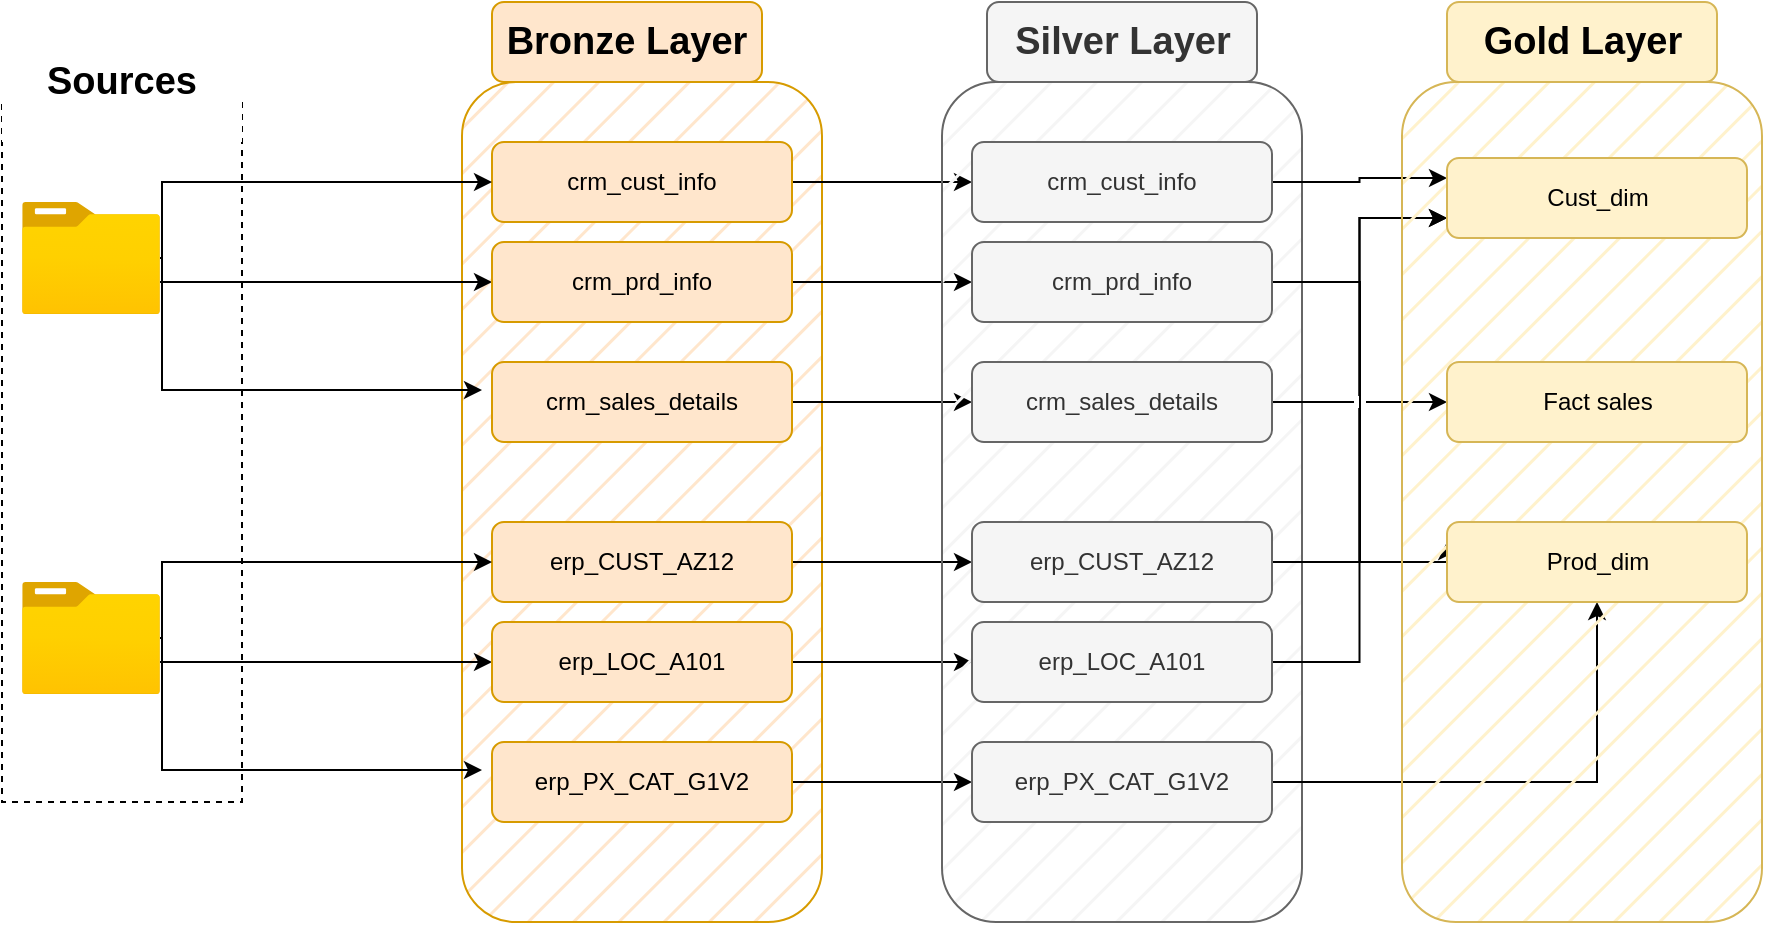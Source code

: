 <mxfile version="26.1.0" pages="2">
  <diagram name="Page-1" id="rYCEPGML31gr_Ym3tTMo">
    <mxGraphModel dx="880" dy="523" grid="1" gridSize="10" guides="1" tooltips="1" connect="1" arrows="1" fold="1" page="1" pageScale="1" pageWidth="1200" pageHeight="1920" math="0" shadow="0">
      <root>
        <mxCell id="0" />
        <mxCell id="1" parent="0" />
        <mxCell id="qSoTBaS2VomBnPGAEdwm-1" value="" style="rounded=0;whiteSpace=wrap;html=1;fillColor=none;dashed=1;" parent="1" vertex="1">
          <mxGeometry x="20" y="90" width="120" height="350" as="geometry" />
        </mxCell>
        <mxCell id="qSoTBaS2VomBnPGAEdwm-2" value="&lt;b&gt;&lt;font style=&quot;font-size: 19px;&quot;&gt;Sources&lt;/font&gt;&lt;/b&gt;" style="rounded=0;whiteSpace=wrap;html=1;fillColor=default;strokeColor=none;" parent="1" vertex="1">
          <mxGeometry x="20" y="50" width="120" height="60" as="geometry" />
        </mxCell>
        <mxCell id="qSoTBaS2VomBnPGAEdwm-3" value="" style="rounded=1;whiteSpace=wrap;html=1;fillColor=#ffe6cc;strokeColor=#d79b00;fillStyle=hatch;" parent="1" vertex="1">
          <mxGeometry x="250" y="80" width="180" height="420" as="geometry" />
        </mxCell>
        <mxCell id="qSoTBaS2VomBnPGAEdwm-18" style="edgeStyle=orthogonalEdgeStyle;rounded=0;orthogonalLoop=1;jettySize=auto;html=1;" parent="1" source="qSoTBaS2VomBnPGAEdwm-4" target="qSoTBaS2VomBnPGAEdwm-15" edge="1">
          <mxGeometry relative="1" as="geometry">
            <Array as="points">
              <mxPoint x="180" y="180" />
              <mxPoint x="180" y="180" />
            </Array>
          </mxGeometry>
        </mxCell>
        <mxCell id="qSoTBaS2VomBnPGAEdwm-4" value="" style="image;aspect=fixed;html=1;points=[];align=center;fontSize=12;image=img/lib/azure2/general/Folder_Blank.svg;" parent="1" vertex="1">
          <mxGeometry x="30" y="140" width="69" height="56.0" as="geometry" />
        </mxCell>
        <mxCell id="qSoTBaS2VomBnPGAEdwm-6" value="" style="shape=image;html=1;verticalAlign=top;verticalLabelPosition=bottom;labelBackgroundColor=#ffffff;imageAspect=0;aspect=fixed;image=https://cdn2.iconfinder.com/data/icons/simple-files/128/CSV.png" parent="1" vertex="1">
          <mxGeometry x="61" y="158" width="38" height="38" as="geometry" />
        </mxCell>
        <mxCell id="qSoTBaS2VomBnPGAEdwm-8" value="&lt;b&gt;&lt;font style=&quot;font-size: 19px;&quot;&gt;Bronze Layer&lt;/font&gt;&lt;/b&gt;" style="rounded=1;whiteSpace=wrap;html=1;fillColor=#ffe6cc;strokeColor=#d79b00;fillStyle=auto;" parent="1" vertex="1">
          <mxGeometry x="265" y="40" width="135" height="40" as="geometry" />
        </mxCell>
        <mxCell id="jJ0MeiKsi690ctzB3Vbq-9" style="edgeStyle=orthogonalEdgeStyle;rounded=0;orthogonalLoop=1;jettySize=auto;html=1;exitX=1;exitY=0.5;exitDx=0;exitDy=0;entryX=0;entryY=0.5;entryDx=0;entryDy=0;" parent="1" source="qSoTBaS2VomBnPGAEdwm-9" target="jJ0MeiKsi690ctzB3Vbq-3" edge="1">
          <mxGeometry relative="1" as="geometry" />
        </mxCell>
        <mxCell id="qSoTBaS2VomBnPGAEdwm-9" value="crm_cust_info" style="rounded=1;whiteSpace=wrap;html=1;fillColor=#ffe6cc;strokeColor=#d79b00;fillStyle=auto;" parent="1" vertex="1">
          <mxGeometry x="265" y="110" width="150" height="40" as="geometry" />
        </mxCell>
        <mxCell id="jJ0MeiKsi690ctzB3Vbq-10" style="edgeStyle=orthogonalEdgeStyle;rounded=0;orthogonalLoop=1;jettySize=auto;html=1;entryX=0;entryY=0.5;entryDx=0;entryDy=0;" parent="1" source="qSoTBaS2VomBnPGAEdwm-15" target="jJ0MeiKsi690ctzB3Vbq-4" edge="1">
          <mxGeometry relative="1" as="geometry" />
        </mxCell>
        <mxCell id="qSoTBaS2VomBnPGAEdwm-15" value="crm_prd_info" style="rounded=1;whiteSpace=wrap;html=1;fillColor=#ffe6cc;strokeColor=#d79b00;fillStyle=auto;" parent="1" vertex="1">
          <mxGeometry x="265" y="160" width="150" height="40" as="geometry" />
        </mxCell>
        <mxCell id="jJ0MeiKsi690ctzB3Vbq-11" style="edgeStyle=orthogonalEdgeStyle;rounded=0;orthogonalLoop=1;jettySize=auto;html=1;exitX=1;exitY=0.5;exitDx=0;exitDy=0;" parent="1" source="qSoTBaS2VomBnPGAEdwm-16" target="jJ0MeiKsi690ctzB3Vbq-5" edge="1">
          <mxGeometry relative="1" as="geometry" />
        </mxCell>
        <mxCell id="qSoTBaS2VomBnPGAEdwm-16" value="crm_sales_details" style="rounded=1;whiteSpace=wrap;html=1;fillColor=#ffe6cc;strokeColor=#d79b00;fillStyle=auto;" parent="1" vertex="1">
          <mxGeometry x="265" y="220" width="150" height="40" as="geometry" />
        </mxCell>
        <mxCell id="qSoTBaS2VomBnPGAEdwm-26" style="edgeStyle=orthogonalEdgeStyle;rounded=0;orthogonalLoop=1;jettySize=auto;html=1;entryX=0;entryY=0.5;entryDx=0;entryDy=0;" parent="1" source="qSoTBaS2VomBnPGAEdwm-4" target="qSoTBaS2VomBnPGAEdwm-9" edge="1">
          <mxGeometry relative="1" as="geometry">
            <mxPoint x="65" y="140" as="sourcePoint" />
            <mxPoint x="250" y="130" as="targetPoint" />
            <Array as="points">
              <mxPoint x="100" y="168" />
              <mxPoint x="100" y="130" />
            </Array>
          </mxGeometry>
        </mxCell>
        <mxCell id="qSoTBaS2VomBnPGAEdwm-35" style="edgeStyle=orthogonalEdgeStyle;rounded=0;orthogonalLoop=1;jettySize=auto;html=1;" parent="1" source="qSoTBaS2VomBnPGAEdwm-4" edge="1">
          <mxGeometry relative="1" as="geometry">
            <mxPoint x="50" y="210" as="sourcePoint" />
            <mxPoint x="260" y="234" as="targetPoint" />
            <Array as="points">
              <mxPoint x="100" y="168" />
              <mxPoint x="100" y="234" />
            </Array>
          </mxGeometry>
        </mxCell>
        <mxCell id="qSoTBaS2VomBnPGAEdwm-37" style="edgeStyle=orthogonalEdgeStyle;rounded=0;orthogonalLoop=1;jettySize=auto;html=1;" parent="1" source="qSoTBaS2VomBnPGAEdwm-38" target="qSoTBaS2VomBnPGAEdwm-41" edge="1">
          <mxGeometry relative="1" as="geometry">
            <Array as="points">
              <mxPoint x="180" y="370" />
              <mxPoint x="180" y="370" />
            </Array>
          </mxGeometry>
        </mxCell>
        <mxCell id="qSoTBaS2VomBnPGAEdwm-38" value="" style="image;aspect=fixed;html=1;points=[];align=center;fontSize=12;image=img/lib/azure2/general/Folder_Blank.svg;" parent="1" vertex="1">
          <mxGeometry x="30" y="330" width="69" height="56.0" as="geometry" />
        </mxCell>
        <mxCell id="qSoTBaS2VomBnPGAEdwm-39" value="" style="shape=image;html=1;verticalAlign=top;verticalLabelPosition=bottom;labelBackgroundColor=#ffffff;imageAspect=0;aspect=fixed;image=https://cdn2.iconfinder.com/data/icons/simple-files/128/CSV.png" parent="1" vertex="1">
          <mxGeometry x="61" y="348" width="38" height="38" as="geometry" />
        </mxCell>
        <mxCell id="jJ0MeiKsi690ctzB3Vbq-12" style="edgeStyle=orthogonalEdgeStyle;rounded=0;orthogonalLoop=1;jettySize=auto;html=1;exitX=1;exitY=0.5;exitDx=0;exitDy=0;entryX=0;entryY=0.5;entryDx=0;entryDy=0;" parent="1" source="qSoTBaS2VomBnPGAEdwm-40" target="jJ0MeiKsi690ctzB3Vbq-6" edge="1">
          <mxGeometry relative="1" as="geometry" />
        </mxCell>
        <mxCell id="qSoTBaS2VomBnPGAEdwm-40" value="erp_CUST_AZ12" style="rounded=1;whiteSpace=wrap;html=1;fillColor=#ffe6cc;strokeColor=#d79b00;fillStyle=auto;" parent="1" vertex="1">
          <mxGeometry x="265" y="300" width="150" height="40" as="geometry" />
        </mxCell>
        <mxCell id="jJ0MeiKsi690ctzB3Vbq-13" style="edgeStyle=orthogonalEdgeStyle;rounded=0;orthogonalLoop=1;jettySize=auto;html=1;exitX=1;exitY=0.5;exitDx=0;exitDy=0;entryX=0;entryY=0.5;entryDx=0;entryDy=0;" parent="1" source="qSoTBaS2VomBnPGAEdwm-41" target="jJ0MeiKsi690ctzB3Vbq-7" edge="1">
          <mxGeometry relative="1" as="geometry" />
        </mxCell>
        <mxCell id="qSoTBaS2VomBnPGAEdwm-41" value="erp_LOC_A101" style="rounded=1;whiteSpace=wrap;html=1;fillColor=#ffe6cc;strokeColor=#d79b00;fillStyle=auto;" parent="1" vertex="1">
          <mxGeometry x="265" y="350" width="150" height="40" as="geometry" />
        </mxCell>
        <mxCell id="jJ0MeiKsi690ctzB3Vbq-14" style="edgeStyle=orthogonalEdgeStyle;rounded=0;orthogonalLoop=1;jettySize=auto;html=1;exitX=1;exitY=0.5;exitDx=0;exitDy=0;entryX=0;entryY=0.5;entryDx=0;entryDy=0;" parent="1" source="qSoTBaS2VomBnPGAEdwm-42" target="jJ0MeiKsi690ctzB3Vbq-8" edge="1">
          <mxGeometry relative="1" as="geometry" />
        </mxCell>
        <mxCell id="qSoTBaS2VomBnPGAEdwm-42" value="erp_PX_CAT_G1V2" style="rounded=1;whiteSpace=wrap;html=1;fillColor=#ffe6cc;strokeColor=#d79b00;fillStyle=auto;" parent="1" vertex="1">
          <mxGeometry x="265" y="410" width="150" height="40" as="geometry" />
        </mxCell>
        <mxCell id="qSoTBaS2VomBnPGAEdwm-43" style="edgeStyle=orthogonalEdgeStyle;rounded=0;orthogonalLoop=1;jettySize=auto;html=1;entryX=0;entryY=0.5;entryDx=0;entryDy=0;" parent="1" source="qSoTBaS2VomBnPGAEdwm-38" target="qSoTBaS2VomBnPGAEdwm-40" edge="1">
          <mxGeometry relative="1" as="geometry">
            <mxPoint x="65" y="330" as="sourcePoint" />
            <mxPoint x="250" y="320" as="targetPoint" />
            <Array as="points">
              <mxPoint x="100" y="358" />
              <mxPoint x="100" y="320" />
            </Array>
          </mxGeometry>
        </mxCell>
        <mxCell id="qSoTBaS2VomBnPGAEdwm-44" style="edgeStyle=orthogonalEdgeStyle;rounded=0;orthogonalLoop=1;jettySize=auto;html=1;" parent="1" source="qSoTBaS2VomBnPGAEdwm-38" edge="1">
          <mxGeometry relative="1" as="geometry">
            <mxPoint x="50" y="400" as="sourcePoint" />
            <mxPoint x="260" y="424" as="targetPoint" />
            <Array as="points">
              <mxPoint x="100" y="358" />
              <mxPoint x="100" y="424" />
            </Array>
          </mxGeometry>
        </mxCell>
        <mxCell id="jJ0MeiKsi690ctzB3Vbq-1" value="" style="rounded=1;whiteSpace=wrap;html=1;fillColor=#f5f5f5;strokeColor=#666666;fillStyle=hatch;fontColor=#333333;" parent="1" vertex="1">
          <mxGeometry x="490" y="80" width="180" height="420" as="geometry" />
        </mxCell>
        <mxCell id="jJ0MeiKsi690ctzB3Vbq-2" value="&lt;b&gt;&lt;font style=&quot;font-size: 19px;&quot;&gt;Silver Layer&lt;/font&gt;&lt;/b&gt;" style="rounded=1;whiteSpace=wrap;html=1;fillColor=#f5f5f5;strokeColor=#666666;fillStyle=auto;fontColor=#333333;" parent="1" vertex="1">
          <mxGeometry x="512.5" y="40" width="135" height="40" as="geometry" />
        </mxCell>
        <mxCell id="gycypUgVfc1XUxTynpiT-13" style="edgeStyle=orthogonalEdgeStyle;rounded=0;orthogonalLoop=1;jettySize=auto;html=1;entryX=0;entryY=0.25;entryDx=0;entryDy=0;jumpStyle=gap;" parent="1" source="jJ0MeiKsi690ctzB3Vbq-3" target="gycypUgVfc1XUxTynpiT-4" edge="1">
          <mxGeometry relative="1" as="geometry" />
        </mxCell>
        <mxCell id="jJ0MeiKsi690ctzB3Vbq-3" value="crm_cust_info" style="rounded=1;whiteSpace=wrap;html=1;fillColor=#f5f5f5;strokeColor=#666666;fillStyle=auto;fontColor=#333333;" parent="1" vertex="1">
          <mxGeometry x="505" y="110" width="150" height="40" as="geometry" />
        </mxCell>
        <mxCell id="gycypUgVfc1XUxTynpiT-15" style="edgeStyle=orthogonalEdgeStyle;rounded=0;orthogonalLoop=1;jettySize=auto;html=1;entryX=0;entryY=0.25;entryDx=0;entryDy=0;jumpStyle=gap;" parent="1" source="jJ0MeiKsi690ctzB3Vbq-4" target="gycypUgVfc1XUxTynpiT-5" edge="1">
          <mxGeometry relative="1" as="geometry">
            <Array as="points">
              <mxPoint x="699" y="180" />
              <mxPoint x="699" y="320" />
              <mxPoint x="743" y="320" />
            </Array>
          </mxGeometry>
        </mxCell>
        <mxCell id="jJ0MeiKsi690ctzB3Vbq-4" value="crm_prd_info" style="rounded=1;whiteSpace=wrap;html=1;fillColor=#f5f5f5;strokeColor=#666666;fillStyle=auto;fontColor=#333333;" parent="1" vertex="1">
          <mxGeometry x="505" y="160" width="150" height="40" as="geometry" />
        </mxCell>
        <mxCell id="gycypUgVfc1XUxTynpiT-14" style="edgeStyle=orthogonalEdgeStyle;rounded=0;orthogonalLoop=1;jettySize=auto;html=1;entryX=0;entryY=0.5;entryDx=0;entryDy=0;jumpStyle=gap;" parent="1" source="jJ0MeiKsi690ctzB3Vbq-5" target="gycypUgVfc1XUxTynpiT-3" edge="1">
          <mxGeometry relative="1" as="geometry" />
        </mxCell>
        <mxCell id="jJ0MeiKsi690ctzB3Vbq-5" value="crm_sales_details" style="rounded=1;whiteSpace=wrap;html=1;fillColor=#f5f5f5;strokeColor=#666666;fillStyle=auto;fontColor=#333333;" parent="1" vertex="1">
          <mxGeometry x="505" y="220" width="150" height="40" as="geometry" />
        </mxCell>
        <mxCell id="gycypUgVfc1XUxTynpiT-10" style="edgeStyle=orthogonalEdgeStyle;rounded=0;orthogonalLoop=1;jettySize=auto;html=1;entryX=0;entryY=0.75;entryDx=0;entryDy=0;jumpStyle=gap;" parent="1" source="jJ0MeiKsi690ctzB3Vbq-6" target="gycypUgVfc1XUxTynpiT-4" edge="1">
          <mxGeometry relative="1" as="geometry" />
        </mxCell>
        <mxCell id="jJ0MeiKsi690ctzB3Vbq-6" value="erp_CUST_AZ12" style="rounded=1;whiteSpace=wrap;html=1;fillColor=#f5f5f5;strokeColor=#666666;fillStyle=auto;fontColor=#333333;" parent="1" vertex="1">
          <mxGeometry x="505" y="300" width="150" height="40" as="geometry" />
        </mxCell>
        <mxCell id="gycypUgVfc1XUxTynpiT-11" style="edgeStyle=orthogonalEdgeStyle;rounded=0;orthogonalLoop=1;jettySize=auto;html=1;entryX=0;entryY=0.75;entryDx=0;entryDy=0;jumpStyle=gap;" parent="1" source="jJ0MeiKsi690ctzB3Vbq-7" target="gycypUgVfc1XUxTynpiT-4" edge="1">
          <mxGeometry relative="1" as="geometry" />
        </mxCell>
        <mxCell id="jJ0MeiKsi690ctzB3Vbq-7" value="erp_LOC_A101" style="rounded=1;whiteSpace=wrap;html=1;fillColor=#f5f5f5;strokeColor=#666666;fillStyle=auto;fontColor=#333333;" parent="1" vertex="1">
          <mxGeometry x="505" y="350" width="150" height="40" as="geometry" />
        </mxCell>
        <mxCell id="gycypUgVfc1XUxTynpiT-16" style="edgeStyle=orthogonalEdgeStyle;rounded=0;orthogonalLoop=1;jettySize=auto;html=1;jumpStyle=gap;" parent="1" source="jJ0MeiKsi690ctzB3Vbq-8" target="gycypUgVfc1XUxTynpiT-5" edge="1">
          <mxGeometry relative="1" as="geometry" />
        </mxCell>
        <mxCell id="jJ0MeiKsi690ctzB3Vbq-8" value="erp_PX_CAT_G1V2" style="rounded=1;whiteSpace=wrap;html=1;fillColor=#f5f5f5;strokeColor=#666666;fillStyle=auto;fontColor=#333333;" parent="1" vertex="1">
          <mxGeometry x="505" y="410" width="150" height="40" as="geometry" />
        </mxCell>
        <mxCell id="gycypUgVfc1XUxTynpiT-1" value="" style="rounded=1;whiteSpace=wrap;html=1;fillColor=#fff2cc;strokeColor=#d6b656;fillStyle=hatch;" parent="1" vertex="1">
          <mxGeometry x="720" y="80" width="180" height="420" as="geometry" />
        </mxCell>
        <mxCell id="gycypUgVfc1XUxTynpiT-2" value="&lt;b&gt;&lt;font style=&quot;font-size: 19px;&quot;&gt;Gold Layer&lt;/font&gt;&lt;/b&gt;" style="rounded=1;whiteSpace=wrap;html=1;fillColor=#fff2cc;strokeColor=#d6b656;fillStyle=auto;" parent="1" vertex="1">
          <mxGeometry x="742.5" y="40" width="135" height="40" as="geometry" />
        </mxCell>
        <mxCell id="gycypUgVfc1XUxTynpiT-3" value="Fact sales" style="rounded=1;whiteSpace=wrap;html=1;fillColor=#fff2cc;strokeColor=#d6b656;fillStyle=auto;" parent="1" vertex="1">
          <mxGeometry x="742.5" y="220" width="150" height="40" as="geometry" />
        </mxCell>
        <mxCell id="gycypUgVfc1XUxTynpiT-4" value="Cust_dim" style="rounded=1;whiteSpace=wrap;html=1;fillColor=#fff2cc;strokeColor=#d6b656;fillStyle=auto;" parent="1" vertex="1">
          <mxGeometry x="742.5" y="118" width="150" height="40" as="geometry" />
        </mxCell>
        <mxCell id="gycypUgVfc1XUxTynpiT-5" value="Prod_dim" style="rounded=1;whiteSpace=wrap;html=1;fillColor=#fff2cc;strokeColor=#d6b656;fillStyle=auto;" parent="1" vertex="1">
          <mxGeometry x="742.5" y="300" width="150" height="40" as="geometry" />
        </mxCell>
      </root>
    </mxGraphModel>
  </diagram>
  <diagram id="dGBGtxWuSyjre_UICzzv" name="Page-2">
    <mxGraphModel dx="704" dy="418" grid="1" gridSize="10" guides="1" tooltips="1" connect="1" arrows="1" fold="1" page="1" pageScale="1" pageWidth="1200" pageHeight="1920" math="0" shadow="0">
      <root>
        <mxCell id="0" />
        <mxCell id="1" parent="0" />
      </root>
    </mxGraphModel>
  </diagram>
</mxfile>
